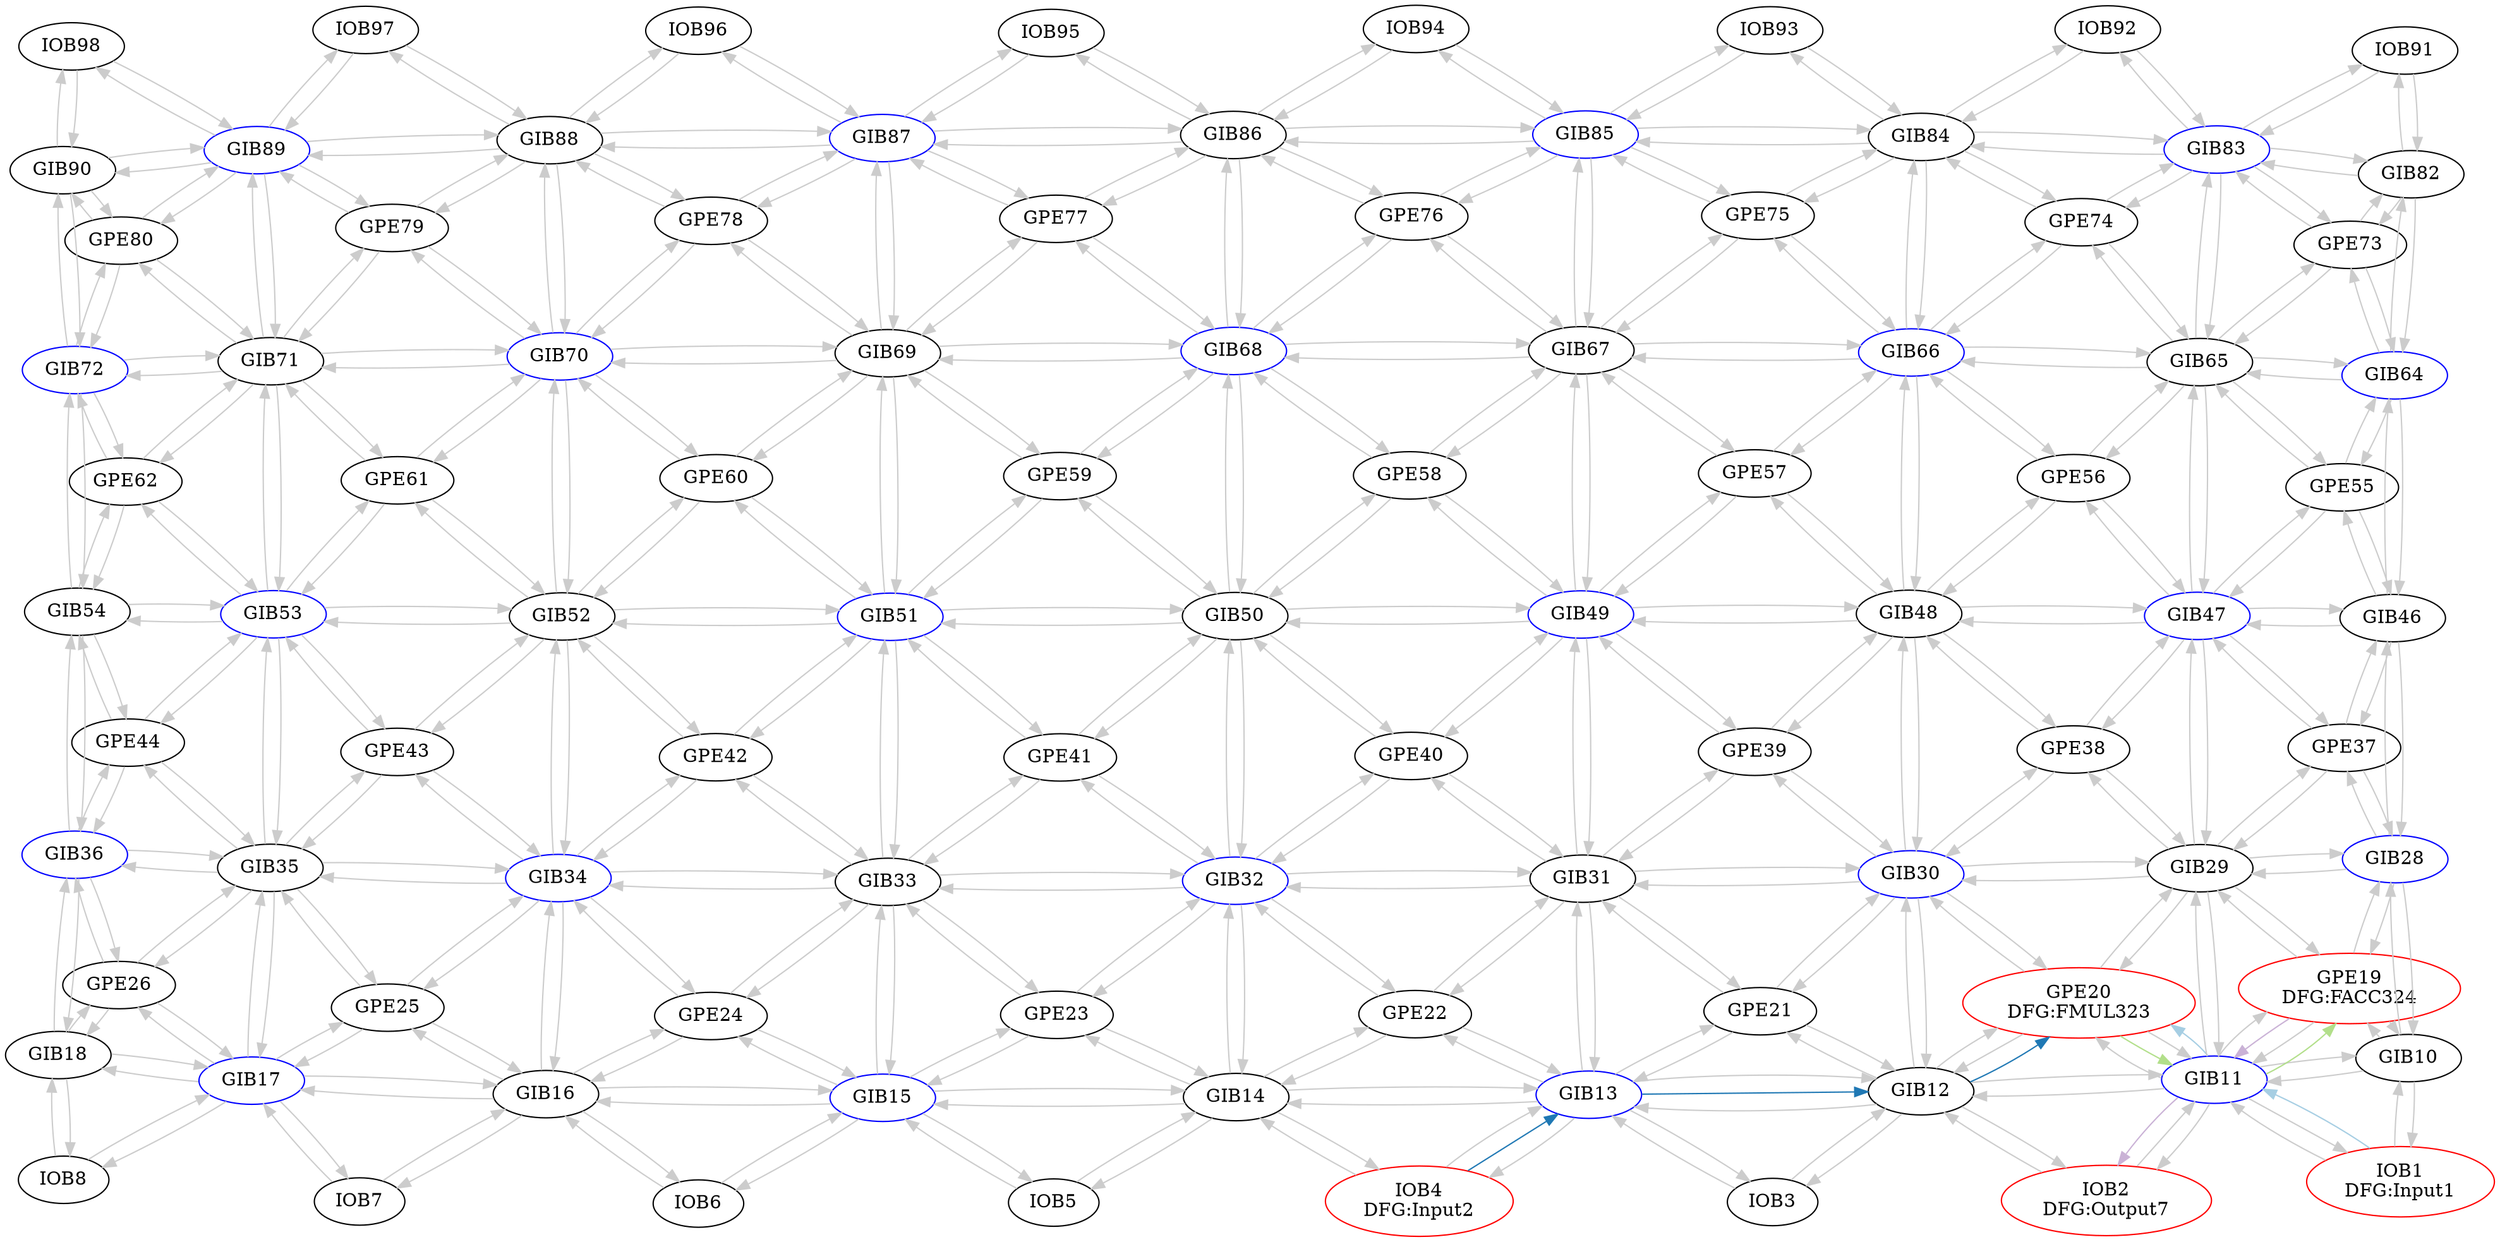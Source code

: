 Digraph G {
layout = sfdp;
overlap = scale;
IOB1[label = "IOB1\nDFG:Input1", color = red];
GIB10->IOB1[color = gray80];
GIB11->IOB1[color = gray80];
IOB2[label = "IOB2\nDFG:Output7", color = red];
GIB11->IOB2[color = gray80];
GIB12->IOB2[color = gray80];
IOB3[label = "IOB3", color = black];
GIB12->IOB3[color = gray80];
GIB13->IOB3[color = gray80];
IOB4[label = "IOB4\nDFG:Input2", color = red];
GIB13->IOB4[color = gray80];
GIB14->IOB4[color = gray80];
IOB5[label = "IOB5", color = black];
GIB14->IOB5[color = gray80];
GIB15->IOB5[color = gray80];
IOB6[label = "IOB6", color = black];
GIB15->IOB6[color = gray80];
GIB16->IOB6[color = gray80];
IOB7[label = "IOB7", color = black];
GIB16->IOB7[color = gray80];
GIB17->IOB7[color = gray80];
IOB8[label = "IOB8", color = black];
GIB17->IOB8[color = gray80];
GIB18->IOB8[color = gray80];
GIB10[label = "GIB10", color = black];
IOB1->GIB10[color = gray80];
GIB11->GIB10[color = gray80];
GPE19->GIB10[color = gray80];
GIB28->GIB10[color = gray80];
GIB11[label = "GIB11", color = blue];
IOB1->GIB11[color = gray80];
IOB2->GIB11[color = gray80];
GIB10->GIB11[color = gray80];
GIB12->GIB11[color = gray80];
GPE19->GIB11[color = gray80];
GPE20->GIB11[color = gray80];
GIB29->GIB11[color = gray80];
GIB12[label = "GIB12", color = black];
IOB2->GIB12[color = gray80];
IOB3->GIB12[color = gray80];
GIB11->GIB12[color = gray80];
GIB13->GIB12[color = gray80];
GPE20->GIB12[color = gray80];
GPE21->GIB12[color = gray80];
GIB30->GIB12[color = gray80];
GIB13[label = "GIB13", color = blue];
IOB3->GIB13[color = gray80];
IOB4->GIB13[color = gray80];
GIB12->GIB13[color = gray80];
GIB14->GIB13[color = gray80];
GPE21->GIB13[color = gray80];
GPE22->GIB13[color = gray80];
GIB31->GIB13[color = gray80];
GIB14[label = "GIB14", color = black];
IOB4->GIB14[color = gray80];
IOB5->GIB14[color = gray80];
GIB13->GIB14[color = gray80];
GIB15->GIB14[color = gray80];
GPE22->GIB14[color = gray80];
GPE23->GIB14[color = gray80];
GIB32->GIB14[color = gray80];
GIB15[label = "GIB15", color = blue];
IOB5->GIB15[color = gray80];
IOB6->GIB15[color = gray80];
GIB14->GIB15[color = gray80];
GIB16->GIB15[color = gray80];
GPE23->GIB15[color = gray80];
GPE24->GIB15[color = gray80];
GIB33->GIB15[color = gray80];
GIB16[label = "GIB16", color = black];
IOB6->GIB16[color = gray80];
IOB7->GIB16[color = gray80];
GIB15->GIB16[color = gray80];
GIB17->GIB16[color = gray80];
GPE24->GIB16[color = gray80];
GPE25->GIB16[color = gray80];
GIB34->GIB16[color = gray80];
GIB17[label = "GIB17", color = blue];
IOB7->GIB17[color = gray80];
IOB8->GIB17[color = gray80];
GIB16->GIB17[color = gray80];
GIB18->GIB17[color = gray80];
GPE25->GIB17[color = gray80];
GPE26->GIB17[color = gray80];
GIB35->GIB17[color = gray80];
GIB18[label = "GIB18", color = black];
IOB8->GIB18[color = gray80];
GIB17->GIB18[color = gray80];
GPE26->GIB18[color = gray80];
GIB36->GIB18[color = gray80];
GPE19[label = "GPE19\nDFG:FACC324", color = red];
GIB10->GPE19[color = gray80];
GIB11->GPE19[color = gray80];
GIB28->GPE19[color = gray80];
GIB29->GPE19[color = gray80];
GPE20[label = "GPE20\nDFG:FMUL323", color = red];
GIB11->GPE20[color = gray80];
GIB12->GPE20[color = gray80];
GIB29->GPE20[color = gray80];
GIB30->GPE20[color = gray80];
GPE21[label = "GPE21", color = black];
GIB12->GPE21[color = gray80];
GIB13->GPE21[color = gray80];
GIB30->GPE21[color = gray80];
GIB31->GPE21[color = gray80];
GPE22[label = "GPE22", color = black];
GIB13->GPE22[color = gray80];
GIB14->GPE22[color = gray80];
GIB31->GPE22[color = gray80];
GIB32->GPE22[color = gray80];
GPE23[label = "GPE23", color = black];
GIB14->GPE23[color = gray80];
GIB15->GPE23[color = gray80];
GIB32->GPE23[color = gray80];
GIB33->GPE23[color = gray80];
GPE24[label = "GPE24", color = black];
GIB15->GPE24[color = gray80];
GIB16->GPE24[color = gray80];
GIB33->GPE24[color = gray80];
GIB34->GPE24[color = gray80];
GPE25[label = "GPE25", color = black];
GIB16->GPE25[color = gray80];
GIB17->GPE25[color = gray80];
GIB34->GPE25[color = gray80];
GIB35->GPE25[color = gray80];
GPE26[label = "GPE26", color = black];
GIB17->GPE26[color = gray80];
GIB18->GPE26[color = gray80];
GIB35->GPE26[color = gray80];
GIB36->GPE26[color = gray80];
GIB28[label = "GIB28", color = blue];
GIB10->GIB28[color = gray80];
GPE19->GIB28[color = gray80];
GIB29->GIB28[color = gray80];
GPE37->GIB28[color = gray80];
GIB46->GIB28[color = gray80];
GIB29[label = "GIB29", color = black];
GIB11->GIB29[color = gray80];
GPE19->GIB29[color = gray80];
GPE20->GIB29[color = gray80];
GIB28->GIB29[color = gray80];
GIB30->GIB29[color = gray80];
GPE37->GIB29[color = gray80];
GPE38->GIB29[color = gray80];
GIB47->GIB29[color = gray80];
GIB30[label = "GIB30", color = blue];
GIB12->GIB30[color = gray80];
GPE20->GIB30[color = gray80];
GPE21->GIB30[color = gray80];
GIB29->GIB30[color = gray80];
GIB31->GIB30[color = gray80];
GPE38->GIB30[color = gray80];
GPE39->GIB30[color = gray80];
GIB48->GIB30[color = gray80];
GIB31[label = "GIB31", color = black];
GIB13->GIB31[color = gray80];
GPE21->GIB31[color = gray80];
GPE22->GIB31[color = gray80];
GIB30->GIB31[color = gray80];
GIB32->GIB31[color = gray80];
GPE39->GIB31[color = gray80];
GPE40->GIB31[color = gray80];
GIB49->GIB31[color = gray80];
GIB32[label = "GIB32", color = blue];
GIB14->GIB32[color = gray80];
GPE22->GIB32[color = gray80];
GPE23->GIB32[color = gray80];
GIB31->GIB32[color = gray80];
GIB33->GIB32[color = gray80];
GPE40->GIB32[color = gray80];
GPE41->GIB32[color = gray80];
GIB50->GIB32[color = gray80];
GIB33[label = "GIB33", color = black];
GIB15->GIB33[color = gray80];
GPE23->GIB33[color = gray80];
GPE24->GIB33[color = gray80];
GIB32->GIB33[color = gray80];
GIB34->GIB33[color = gray80];
GPE41->GIB33[color = gray80];
GPE42->GIB33[color = gray80];
GIB51->GIB33[color = gray80];
GIB34[label = "GIB34", color = blue];
GIB16->GIB34[color = gray80];
GPE24->GIB34[color = gray80];
GPE25->GIB34[color = gray80];
GIB33->GIB34[color = gray80];
GIB35->GIB34[color = gray80];
GPE42->GIB34[color = gray80];
GPE43->GIB34[color = gray80];
GIB52->GIB34[color = gray80];
GIB35[label = "GIB35", color = black];
GIB17->GIB35[color = gray80];
GPE25->GIB35[color = gray80];
GPE26->GIB35[color = gray80];
GIB34->GIB35[color = gray80];
GIB36->GIB35[color = gray80];
GPE43->GIB35[color = gray80];
GPE44->GIB35[color = gray80];
GIB53->GIB35[color = gray80];
GIB36[label = "GIB36", color = blue];
GIB18->GIB36[color = gray80];
GPE26->GIB36[color = gray80];
GIB35->GIB36[color = gray80];
GPE44->GIB36[color = gray80];
GIB54->GIB36[color = gray80];
GPE37[label = "GPE37", color = black];
GIB28->GPE37[color = gray80];
GIB29->GPE37[color = gray80];
GIB46->GPE37[color = gray80];
GIB47->GPE37[color = gray80];
GPE38[label = "GPE38", color = black];
GIB29->GPE38[color = gray80];
GIB30->GPE38[color = gray80];
GIB47->GPE38[color = gray80];
GIB48->GPE38[color = gray80];
GPE39[label = "GPE39", color = black];
GIB30->GPE39[color = gray80];
GIB31->GPE39[color = gray80];
GIB48->GPE39[color = gray80];
GIB49->GPE39[color = gray80];
GPE40[label = "GPE40", color = black];
GIB31->GPE40[color = gray80];
GIB32->GPE40[color = gray80];
GIB49->GPE40[color = gray80];
GIB50->GPE40[color = gray80];
GPE41[label = "GPE41", color = black];
GIB32->GPE41[color = gray80];
GIB33->GPE41[color = gray80];
GIB50->GPE41[color = gray80];
GIB51->GPE41[color = gray80];
GPE42[label = "GPE42", color = black];
GIB33->GPE42[color = gray80];
GIB34->GPE42[color = gray80];
GIB51->GPE42[color = gray80];
GIB52->GPE42[color = gray80];
GPE43[label = "GPE43", color = black];
GIB34->GPE43[color = gray80];
GIB35->GPE43[color = gray80];
GIB52->GPE43[color = gray80];
GIB53->GPE43[color = gray80];
GPE44[label = "GPE44", color = black];
GIB35->GPE44[color = gray80];
GIB36->GPE44[color = gray80];
GIB53->GPE44[color = gray80];
GIB54->GPE44[color = gray80];
GIB46[label = "GIB46", color = black];
GIB28->GIB46[color = gray80];
GPE37->GIB46[color = gray80];
GIB47->GIB46[color = gray80];
GPE55->GIB46[color = gray80];
GIB64->GIB46[color = gray80];
GIB47[label = "GIB47", color = blue];
GIB29->GIB47[color = gray80];
GPE37->GIB47[color = gray80];
GPE38->GIB47[color = gray80];
GIB46->GIB47[color = gray80];
GIB48->GIB47[color = gray80];
GPE55->GIB47[color = gray80];
GPE56->GIB47[color = gray80];
GIB65->GIB47[color = gray80];
GIB48[label = "GIB48", color = black];
GIB30->GIB48[color = gray80];
GPE38->GIB48[color = gray80];
GPE39->GIB48[color = gray80];
GIB47->GIB48[color = gray80];
GIB49->GIB48[color = gray80];
GPE56->GIB48[color = gray80];
GPE57->GIB48[color = gray80];
GIB66->GIB48[color = gray80];
GIB49[label = "GIB49", color = blue];
GIB31->GIB49[color = gray80];
GPE39->GIB49[color = gray80];
GPE40->GIB49[color = gray80];
GIB48->GIB49[color = gray80];
GIB50->GIB49[color = gray80];
GPE57->GIB49[color = gray80];
GPE58->GIB49[color = gray80];
GIB67->GIB49[color = gray80];
GIB50[label = "GIB50", color = black];
GIB32->GIB50[color = gray80];
GPE40->GIB50[color = gray80];
GPE41->GIB50[color = gray80];
GIB49->GIB50[color = gray80];
GIB51->GIB50[color = gray80];
GPE58->GIB50[color = gray80];
GPE59->GIB50[color = gray80];
GIB68->GIB50[color = gray80];
GIB51[label = "GIB51", color = blue];
GIB33->GIB51[color = gray80];
GPE41->GIB51[color = gray80];
GPE42->GIB51[color = gray80];
GIB50->GIB51[color = gray80];
GIB52->GIB51[color = gray80];
GPE59->GIB51[color = gray80];
GPE60->GIB51[color = gray80];
GIB69->GIB51[color = gray80];
GIB52[label = "GIB52", color = black];
GIB34->GIB52[color = gray80];
GPE42->GIB52[color = gray80];
GPE43->GIB52[color = gray80];
GIB51->GIB52[color = gray80];
GIB53->GIB52[color = gray80];
GPE60->GIB52[color = gray80];
GPE61->GIB52[color = gray80];
GIB70->GIB52[color = gray80];
GIB53[label = "GIB53", color = blue];
GIB35->GIB53[color = gray80];
GPE43->GIB53[color = gray80];
GPE44->GIB53[color = gray80];
GIB52->GIB53[color = gray80];
GIB54->GIB53[color = gray80];
GPE61->GIB53[color = gray80];
GPE62->GIB53[color = gray80];
GIB71->GIB53[color = gray80];
GIB54[label = "GIB54", color = black];
GIB36->GIB54[color = gray80];
GPE44->GIB54[color = gray80];
GIB53->GIB54[color = gray80];
GPE62->GIB54[color = gray80];
GIB72->GIB54[color = gray80];
GPE55[label = "GPE55", color = black];
GIB46->GPE55[color = gray80];
GIB47->GPE55[color = gray80];
GIB64->GPE55[color = gray80];
GIB65->GPE55[color = gray80];
GPE56[label = "GPE56", color = black];
GIB47->GPE56[color = gray80];
GIB48->GPE56[color = gray80];
GIB65->GPE56[color = gray80];
GIB66->GPE56[color = gray80];
GPE57[label = "GPE57", color = black];
GIB48->GPE57[color = gray80];
GIB49->GPE57[color = gray80];
GIB66->GPE57[color = gray80];
GIB67->GPE57[color = gray80];
GPE58[label = "GPE58", color = black];
GIB49->GPE58[color = gray80];
GIB50->GPE58[color = gray80];
GIB67->GPE58[color = gray80];
GIB68->GPE58[color = gray80];
GPE59[label = "GPE59", color = black];
GIB50->GPE59[color = gray80];
GIB51->GPE59[color = gray80];
GIB68->GPE59[color = gray80];
GIB69->GPE59[color = gray80];
GPE60[label = "GPE60", color = black];
GIB51->GPE60[color = gray80];
GIB52->GPE60[color = gray80];
GIB69->GPE60[color = gray80];
GIB70->GPE60[color = gray80];
GPE61[label = "GPE61", color = black];
GIB52->GPE61[color = gray80];
GIB53->GPE61[color = gray80];
GIB70->GPE61[color = gray80];
GIB71->GPE61[color = gray80];
GPE62[label = "GPE62", color = black];
GIB53->GPE62[color = gray80];
GIB54->GPE62[color = gray80];
GIB71->GPE62[color = gray80];
GIB72->GPE62[color = gray80];
GIB64[label = "GIB64", color = blue];
GIB46->GIB64[color = gray80];
GPE55->GIB64[color = gray80];
GIB65->GIB64[color = gray80];
GPE73->GIB64[color = gray80];
GIB82->GIB64[color = gray80];
GIB65[label = "GIB65", color = black];
GIB47->GIB65[color = gray80];
GPE55->GIB65[color = gray80];
GPE56->GIB65[color = gray80];
GIB64->GIB65[color = gray80];
GIB66->GIB65[color = gray80];
GPE73->GIB65[color = gray80];
GPE74->GIB65[color = gray80];
GIB83->GIB65[color = gray80];
GIB66[label = "GIB66", color = blue];
GIB48->GIB66[color = gray80];
GPE56->GIB66[color = gray80];
GPE57->GIB66[color = gray80];
GIB65->GIB66[color = gray80];
GIB67->GIB66[color = gray80];
GPE74->GIB66[color = gray80];
GPE75->GIB66[color = gray80];
GIB84->GIB66[color = gray80];
GIB67[label = "GIB67", color = black];
GIB49->GIB67[color = gray80];
GPE57->GIB67[color = gray80];
GPE58->GIB67[color = gray80];
GIB66->GIB67[color = gray80];
GIB68->GIB67[color = gray80];
GPE75->GIB67[color = gray80];
GPE76->GIB67[color = gray80];
GIB85->GIB67[color = gray80];
GIB68[label = "GIB68", color = blue];
GIB50->GIB68[color = gray80];
GPE58->GIB68[color = gray80];
GPE59->GIB68[color = gray80];
GIB67->GIB68[color = gray80];
GIB69->GIB68[color = gray80];
GPE76->GIB68[color = gray80];
GPE77->GIB68[color = gray80];
GIB86->GIB68[color = gray80];
GIB69[label = "GIB69", color = black];
GIB51->GIB69[color = gray80];
GPE59->GIB69[color = gray80];
GPE60->GIB69[color = gray80];
GIB68->GIB69[color = gray80];
GIB70->GIB69[color = gray80];
GPE77->GIB69[color = gray80];
GPE78->GIB69[color = gray80];
GIB87->GIB69[color = gray80];
GIB70[label = "GIB70", color = blue];
GIB52->GIB70[color = gray80];
GPE60->GIB70[color = gray80];
GPE61->GIB70[color = gray80];
GIB69->GIB70[color = gray80];
GIB71->GIB70[color = gray80];
GPE78->GIB70[color = gray80];
GPE79->GIB70[color = gray80];
GIB88->GIB70[color = gray80];
GIB71[label = "GIB71", color = black];
GIB53->GIB71[color = gray80];
GPE61->GIB71[color = gray80];
GPE62->GIB71[color = gray80];
GIB70->GIB71[color = gray80];
GIB72->GIB71[color = gray80];
GPE79->GIB71[color = gray80];
GPE80->GIB71[color = gray80];
GIB89->GIB71[color = gray80];
GIB72[label = "GIB72", color = blue];
GIB54->GIB72[color = gray80];
GPE62->GIB72[color = gray80];
GIB71->GIB72[color = gray80];
GPE80->GIB72[color = gray80];
GIB90->GIB72[color = gray80];
GPE73[label = "GPE73", color = black];
GIB64->GPE73[color = gray80];
GIB65->GPE73[color = gray80];
GIB82->GPE73[color = gray80];
GIB83->GPE73[color = gray80];
GPE74[label = "GPE74", color = black];
GIB65->GPE74[color = gray80];
GIB66->GPE74[color = gray80];
GIB83->GPE74[color = gray80];
GIB84->GPE74[color = gray80];
GPE75[label = "GPE75", color = black];
GIB66->GPE75[color = gray80];
GIB67->GPE75[color = gray80];
GIB84->GPE75[color = gray80];
GIB85->GPE75[color = gray80];
GPE76[label = "GPE76", color = black];
GIB67->GPE76[color = gray80];
GIB68->GPE76[color = gray80];
GIB85->GPE76[color = gray80];
GIB86->GPE76[color = gray80];
GPE77[label = "GPE77", color = black];
GIB68->GPE77[color = gray80];
GIB69->GPE77[color = gray80];
GIB86->GPE77[color = gray80];
GIB87->GPE77[color = gray80];
GPE78[label = "GPE78", color = black];
GIB69->GPE78[color = gray80];
GIB70->GPE78[color = gray80];
GIB87->GPE78[color = gray80];
GIB88->GPE78[color = gray80];
GPE79[label = "GPE79", color = black];
GIB70->GPE79[color = gray80];
GIB71->GPE79[color = gray80];
GIB88->GPE79[color = gray80];
GIB89->GPE79[color = gray80];
GPE80[label = "GPE80", color = black];
GIB71->GPE80[color = gray80];
GIB72->GPE80[color = gray80];
GIB89->GPE80[color = gray80];
GIB90->GPE80[color = gray80];
GIB82[label = "GIB82", color = black];
GIB64->GIB82[color = gray80];
GPE73->GIB82[color = gray80];
GIB83->GIB82[color = gray80];
IOB91->GIB82[color = gray80];
GIB83[label = "GIB83", color = blue];
GIB65->GIB83[color = gray80];
GPE73->GIB83[color = gray80];
GPE74->GIB83[color = gray80];
GIB82->GIB83[color = gray80];
GIB84->GIB83[color = gray80];
IOB91->GIB83[color = gray80];
IOB92->GIB83[color = gray80];
GIB84[label = "GIB84", color = black];
GIB66->GIB84[color = gray80];
GPE74->GIB84[color = gray80];
GPE75->GIB84[color = gray80];
GIB83->GIB84[color = gray80];
GIB85->GIB84[color = gray80];
IOB92->GIB84[color = gray80];
IOB93->GIB84[color = gray80];
GIB85[label = "GIB85", color = blue];
GIB67->GIB85[color = gray80];
GPE75->GIB85[color = gray80];
GPE76->GIB85[color = gray80];
GIB84->GIB85[color = gray80];
GIB86->GIB85[color = gray80];
IOB93->GIB85[color = gray80];
IOB94->GIB85[color = gray80];
GIB86[label = "GIB86", color = black];
GIB68->GIB86[color = gray80];
GPE76->GIB86[color = gray80];
GPE77->GIB86[color = gray80];
GIB85->GIB86[color = gray80];
GIB87->GIB86[color = gray80];
IOB94->GIB86[color = gray80];
IOB95->GIB86[color = gray80];
GIB87[label = "GIB87", color = blue];
GIB69->GIB87[color = gray80];
GPE77->GIB87[color = gray80];
GPE78->GIB87[color = gray80];
GIB86->GIB87[color = gray80];
GIB88->GIB87[color = gray80];
IOB95->GIB87[color = gray80];
IOB96->GIB87[color = gray80];
GIB88[label = "GIB88", color = black];
GIB70->GIB88[color = gray80];
GPE78->GIB88[color = gray80];
GPE79->GIB88[color = gray80];
GIB87->GIB88[color = gray80];
GIB89->GIB88[color = gray80];
IOB96->GIB88[color = gray80];
IOB97->GIB88[color = gray80];
GIB89[label = "GIB89", color = blue];
GIB71->GIB89[color = gray80];
GPE79->GIB89[color = gray80];
GPE80->GIB89[color = gray80];
GIB88->GIB89[color = gray80];
GIB90->GIB89[color = gray80];
IOB97->GIB89[color = gray80];
IOB98->GIB89[color = gray80];
GIB90[label = "GIB90", color = black];
GIB72->GIB90[color = gray80];
GPE80->GIB90[color = gray80];
GIB89->GIB90[color = gray80];
IOB98->GIB90[color = gray80];
IOB91[label = "IOB91", color = black];
GIB82->IOB91[color = gray80];
GIB83->IOB91[color = gray80];
IOB92[label = "IOB92", color = black];
GIB83->IOB92[color = gray80];
GIB84->IOB92[color = gray80];
IOB93[label = "IOB93", color = black];
GIB84->IOB93[color = gray80];
GIB85->IOB93[color = gray80];
IOB94[label = "IOB94", color = black];
GIB85->IOB94[color = gray80];
GIB86->IOB94[color = gray80];
IOB95[label = "IOB95", color = black];
GIB86->IOB95[color = gray80];
GIB87->IOB95[color = gray80];
IOB96[label = "IOB96", color = black];
GIB87->IOB96[color = gray80];
GIB88->IOB96[color = gray80];
IOB97[label = "IOB97", color = black];
GIB88->IOB97[color = gray80];
GIB89->IOB97[color = gray80];
IOB98[label = "IOB98", color = black];
GIB89->IOB98[color = gray80];
GIB90->IOB98[color = gray80];
edge [colorscheme=paired12];
IOB1->GIB11->GPE20[weight = 4, color = 1];
IOB4->GIB13->GIB12->GPE20[weight = 4, color = 2];
GPE20->GIB11->GPE19[weight = 4, color = 3];
GPE19->GIB11->IOB2[weight = 4, color = 9];
}
